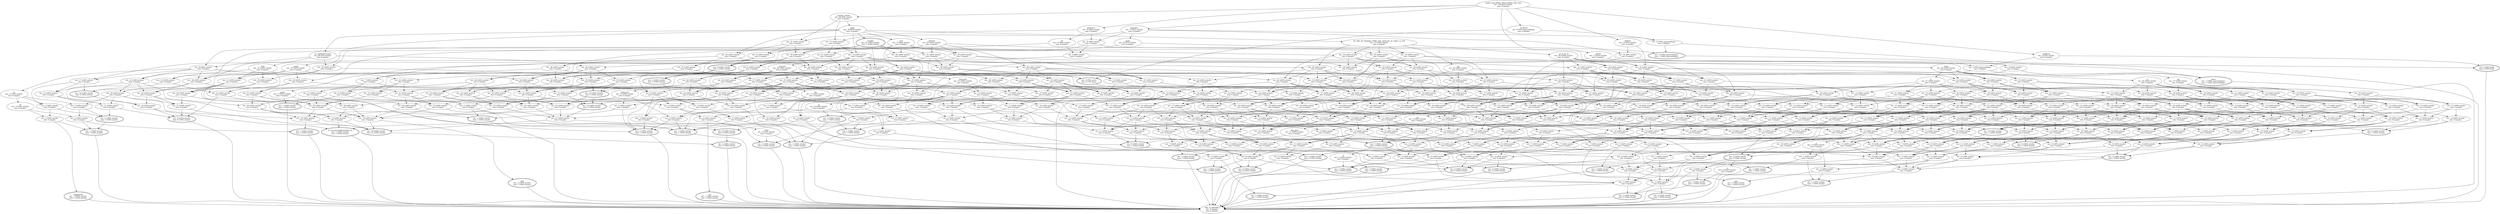 digraph d{
1 [label="author, date-added, date-modified, title, year
ext.: 100 (93% article) 
own: 0 (empty) "]
2 [label="ext.: 1 (100% article) 
own: 1 (100% article) ", peripheries = 2]
3 [label="ext.: 51 (100% article) 
own: 0 (empty) "]
4 [label="ext.: 9 (100% article) 
own: 9 (100% article) ", peripheries = 2]
5 [label="ext.: 6 (100% article) 
own: 0 (empty) "]
6 [label="m3
ext.: 1 (100% article) 
own: 1 (100% article) ", peripheries = 2]
7 [label="ext.: 9 (100% article) 
own: 0 (empty) "]
8 [label="journal, volume
ext.: 96 (95% article) 
own: 0 (empty) "]
9 [label="ext.: 8 (100% article) 
own: 1 (100% article) ", peripheries = 2]
10 [label="number
ext.: 81 (100% article) 
own: 1 (100% article) ", peripheries = 2]
11 [label="ext.: 26 (100% article) 
own: 0 (empty) "]
12 [label="ext.: 38 (100% article) 
own: 0 (empty) "]
13 [label="ext.: 25 (100% article) 
own: 0 (empty) "]
14 [label="ext.: 31 (100% article) 
own: 0 (empty) "]
15 [label="ext.: 30 (100% article) 
own: 0 (empty) "]
16 [label="ext.: 2 (100% article) 
own: 2 (100% article) ", peripheries = 2]
17 [label="ext.: 10 (100% article) 
own: 0 (empty) "]
18 [label="ext.: 5 (100% article) 
own: 0 (empty) "]
19 [label="ext.: 6 (100% article) 
own: 0 (empty) "]
20 [label="ext.: 1 (100% article) 
own: 1 (100% article) ", peripheries = 2]
21 [label="ext.: 4 (100% article) 
own: 0 (empty) "]
22 [label="ext.: 7 (100% article) 
own: 0 (empty) "]
23 [label="ext.: 2 (100% article) 
own: 0 (empty) "]
24 [label="ext.: 1 (100% article) 
own: 1 (100% article) ", peripheries = 2]
25 [label="ext.: 64 (100% article) 
own: 0 (empty) "]
26 [label="ext.: 72 (100% article) 
own: 0 (empty) "]
27 [label="ext.: 6 (100% article) 
own: 1 (100% article) ", peripheries = 2]
28 [label="ext.: 35 (100% article) 
own: 0 (empty) "]
29 [label="ext.: 10 (100% article) 
own: 1 (100% article) ", peripheries = 2]
30 [label="ext.: 11 (100% article) 
own: 0 (empty) "]
31 [label="ext.: 4 (100% article) 
own: 0 (empty) "]
32 [label="ext.: 1 (100% article) 
own: 1 (100% article) ", peripheries = 2]
33 [label="ext.: 4 (100% article) 
own: 0 (empty) "]
34 [label="ext.: 5 (100% article) 
own: 0 (empty) "]
35 [label="ext.: 2 (100% article) 
own: 0 (empty) "]
36 [label="pmc
ext.: 1 (100% article) 
own: 1 (100% article) ", peripheries = 2]
37 [label="ext.: 9 (100% article) 
own: 0 (empty) "]
38 [label="ext.: 4 (100% article) 
own: 1 (100% article) ", peripheries = 2]
39 [label="abstract
ext.: 59 (100% article) 
own: 0 (empty) "]
40 [label="ext.: 11 (100% article) 
own: 0 (empty) "]
41 [label="pages
ext.: 94 (95% article) 
own: 0 (empty) "]
42 [label="ext.: 45 (100% article) 
own: 0 (empty) "]
43 [label="ext.: 12 (100% article) 
own: 0 (empty) "]
44 [label="ext.: 1 (100% article) 
own: 1 (100% article) ", peripheries = 2]
45 [label="ext.: 17 (100% article) 
own: 0 (empty) "]
46 [label="ext.: 2 (100% article) 
own: 0 (empty) "]
47 [label="supplement
ext.: 1 (100% article) 
own: 1 (100% article) ", peripheries = 2]
48 [label="ext.: 2 (100% article) 
own: 1 (100% article) ", peripheries = 2]
49 [label="ext.: 3 (100% article) 
own: 0 (empty) "]
50 [label="ext.: 14 (100% article) 
own: 4 (100% article) ", peripheries = 2]
51 [label="ext.: 44 (90% article) 
own: 0 (empty) "]
52 [label="issn
ext.: 74 (94% article) 
own: 0 (empty) "]
53 [label="ext.: 4 (75% misc) 
own: 4 (75% misc) ", peripheries = 2]
54 [label="ext.: 6 (100% article) 
own: 0 (empty) "]
55 [label="ext.: 8 (100% article) 
own: 0 (empty) "]
56 [label="ext.: 10 (100% article) 
own: 0 (empty) "]
57 [label="ext.: 9 (100% article) 
own: 0 (empty) "]
58 [label="ext.: 41 (100% article) 
own: 0 (empty) "]
59 [label="ext.: 1 (100% article) 
own: 1 (100% article) ", peripheries = 2]
60 [label="ext.: 40 (100% article) 
own: 0 (empty) "]
61 [label="ext.: 9 (100% article) 
own: 3 (100% article) ", peripheries = 2]
62 [label="ext.: 12 (100% article) 
own: 0 (empty) "]
63 [label="ext.: 70 (100% article) 
own: 0 (empty) "]
64 [label="ext.: 14 (100% article) 
own: 0 (empty) "]
65 [label="ext.: 14 (100% article) 
own: 0 (empty) "]
66 [label="ext.: 15 (100% article) 
own: 0 (empty) "]
67 [label="ext.: 11 (100% article) 
own: 0 (empty) "]
68 [label="ext.: 13 (100% article) 
own: 0 (empty) "]
69 [label="ext.: 10 (100% article) 
own: 0 (empty) "]
70 [label="ext.: 3 (100% article) 
own: 0 (empty) "]
71 [label="ext.: 7 (100% article) 
own: 0 (empty) "]
72 [label="ext.: 5 (100% article) 
own: 0 (empty) "]
73 [label="ext.: 6 (100% article) 
own: 0 (empty) "]
74 [label="ext.: 1 (100% article) 
own: 1 (100% article) ", peripheries = 2]
75 [label="ext.: 5 (100% article) 
own: 0 (empty) "]
76 [label="ext.: 7 (100% article) 
own: 0 (empty) "]
77 [label="ext.: 7 (100% article) 
own: 0 (empty) "]
78 [label="ci
ext.: 4 (100% article) 
own: 0 (empty) "]
79 [label="ext.: 3 (100% article) 
own: 3 (100% article) ", peripheries = 2]
80 [label="ty
ext.: 6 (100% article) 
own: 0 (empty) "]
81 [label="ext.: 3 (100% article) 
own: 1 (100% article) ", peripheries = 2]
82 [label="ext.: 36 (100% article) 
own: 0 (empty) "]
83 [label="ext.: 62 (100% article) 
own: 0 (empty) "]
84 [label="ext.: 29 (100% article) 
own: 0 (empty) "]
85 [label="ext.: 35 (100% article) 
own: 0 (empty) "]
86 [label="ext.: 47 (100% article) 
own: 0 (empty) "]
87 [label="ext.: 34 (100% article) 
own: 0 (empty) "]
88 [label="ext.: 40 (100% article) 
own: 0 (empty) "]
89 [label="ext.: 52 (100% article) 
own: 0 (empty) "]
90 [label="ext.: 22 (100% article) 
own: 1 (100% article) ", peripheries = 2]
91 [label="ext.: 38 (100% article) 
own: 0 (empty) "]
92 [label="isi, publication-type
ext.: 46 (91% article) 
own: 0 (empty) "]
93 [label="ext.: 24 (100% article) 
own: 1 (100% article) ", peripheries = 2]
94 [label="ext.: 9 (100% article) 
own: 1 (100% article) ", peripheries = 2]
95 [label="ext.: 12 (100% article) 
own: 0 (empty) "]
96 [label="ext.: 12 (100% article) 
own: 0 (empty) "]
97 [label="ext.: 13 (100% article) 
own: 0 (empty) "]
98 [label="ext.: 11 (100% article) 
own: 0 (empty) "]
99 [label="ext.: 13 (100% article) 
own: 0 (empty) "]
100 [label="ext.: 16 (100% article) 
own: 0 (empty) "]
101 [label="ext.: 16 (100% article) 
own: 0 (empty) "]
102 [label="mh
ext.: 17 (100% article) 
own: 0 (empty) "]
103 [label="ext.: 15 (100% article) 
own: 0 (empty) "]
104 [label="ext.: 5 (100% article) 
own: 1 (100% article) ", peripheries = 2]
105 [label="ext.: 7 (100% article) 
own: 0 (empty) "]
106 [label="ext.: 11 (100% article) 
own: 0 (empty) "]
107 [label="ext.: 12 (100% article) 
own: 0 (empty) "]
108 [label="ext.: 6 (100% article) 
own: 0 (empty) "]
109 [label="ext.: 10 (100% article) 
own: 0 (empty) "]
110 [label="ext.: 11 (100% article) 
own: 0 (empty) "]
111 [label="ext.: 12 (100% article) 
own: 0 (empty) "]
112 [label="ext.: 15 (100% article) 
own: 0 (empty) "]
113 [label="ext.: 15 (100% article) 
own: 0 (empty) "]
114 [label="ext.: 16 (100% article) 
own: 0 (empty) "]
115 [label="ext.: 14 (100% article) 
own: 0 (empty) "]
116 [label="ext.: 6 (100% article) 
own: 0 (empty) "]
117 [label="ext.: 8 (100% article) 
own: 0 (empty) "]
118 [label="ext.: 7 (100% article) 
own: 0 (empty) "]
119 [label="ext.: 8 (100% article) 
own: 0 (empty) "]
120 [label="publisher
ext.: 4 (50% article) 
own: 0 (empty) "]
121 [label="ext.: 2 (50% book) 
own: 2 (50% book) ", peripheries = 2]
122 [label="bdsk-file-1
ext.: 74 (97% article) 
own: 0 (empty) "]
123 [label="group
ext.: 42 (97% article) 
own: 0 (empty) "]
124 [label="booktitle
ext.: 6 (50% inproceedings) 
own: 0 (empty) "]
125 [label="ext.: 1 (100% inproceedings) 
own: 1 (100% inproceedings) ", peripheries = 2]
126 [label="ext.: 3 (100% article) 
own: 0 (empty) "]
127 [label="ext.: 16 (100% article) 
own: 0 (empty) "]
128 [label="ext.: 6 (100% article) 
own: 0 (empty) "]
129 [label="annote
ext.: 12 (91% article) 
own: 0 (empty) "]
130 [label="ext.: 1 (100% article) 
own: 1 (100% article) ", peripheries = 2]
131 [label="url
ext.: 10 (90% article) 
own: 0 (empty) "]
132 [label="ext.: 9 (88% article) 
own: 0 (empty) "]
133 [label="bdsk-url-1
ext.: 32 (96% article) 
own: 0 (empty) "]
134 [label="ext.: 31 (96% article) 
own: 0 (empty) "]
135 [label="ext.: 19 (94% article) 
own: 0 (empty) "]
136 [label="ext.: 2 (50% inproceedings) 
own: 0 (empty) "]
137 [label="ext.: 32 (96% article) 
own: 0 (empty) "]
138 [label="address
ext.: 34 (97% article) 
own: 0 (empty) "]
139 [label="ext.: 2 (100% inproceedings) 
own: 0 (empty) "]
140 [label="editor
ext.: 1 (100% inproceedings) 
own: 1 (100% inproceedings) ", peripheries = 2]
141 [label="ext.: 28 (100% article) 
own: 0 (empty) "]
142 [label="ext.: 30 (100% article) 
own: 0 (empty) "]
143 [label="ext.: 27 (100% article) 
own: 0 (empty) "]
144 [label="ext.: 2 (100% article) 
own: 0 (empty) "]
145 [label="month
ext.: 33 (100% article) 
own: 0 (empty) "]
146 [label="ext.: 1 (100% article) 
own: 1 (100% article) ", peripheries = 2]
147 [label="ext.: 11 (100% article) 
own: 0 (empty) "]
148 [label="ext.: 13 (100% article) 
own: 0 (empty) "]
149 [label="ext.: 18 (100% article) 
own: 0 (empty) "]
150 [label="ext.: 19 (100% article) 
own: 0 (empty) "]
151 [label="ext.: 22 (100% article) 
own: 0 (empty) "]
152 [label="ext.: 15 (100% article) 
own: 0 (empty) "]
153 [label="ext.: 5 (100% article) 
own: 0 (empty) "]
154 [label="ext.: 15 (100% article) 
own: 0 (empty) "]
155 [label="ext.: 22 (100% article) 
own: 0 (empty) "]
156 [label="ext.: 23 (100% article) 
own: 0 (empty) "]
157 [label="ext.: 26 (100% article) 
own: 0 (empty) "]
158 [label="ext.: 19 (100% article) 
own: 0 (empty) "]
159 [label="ext.: 13 (100% article) 
own: 0 (empty) "]
160 [label="ext.: 20 (100% article) 
own: 0 (empty) "]
161 [label="ext.: 21 (100% article) 
own: 0 (empty) "]
162 [label="ext.: 24 (100% article) 
own: 0 (empty) "]
163 [label="ext.: 17 (100% article) 
own: 0 (empty) "]
164 [label="ext.: 17 (100% article) 
own: 0 (empty) "]
165 [label="rn
ext.: 24 (100% article) 
own: 0 (empty) "]
166 [label="ext.: 25 (100% article) 
own: 0 (empty) "]
167 [label="dcom
ext.: 28 (100% article) 
own: 0 (empty) "]
168 [label="ext.: 21 (100% article) 
own: 0 (empty) "]
169 [label="ext.: 12 (100% article) 
own: 0 (empty) "]
170 [label="ext.: 19 (100% article) 
own: 0 (empty) "]
171 [label="ext.: 20 (100% article) 
own: 0 (empty) "]
172 [label="ext.: 23 (100% article) 
own: 0 (empty) "]
173 [label="ext.: 16 (100% article) 
own: 0 (empty) "]
174 [label="ext.: 16 (100% article) 
own: 0 (empty) "]
175 [label="ext.: 23 (100% article) 
own: 0 (empty) "]
176 [label="ext.: 24 (100% article) 
own: 0 (empty) "]
177 [label="lr
ext.: 27 (100% article) 
own: 0 (empty) "]
178 [label="ext.: 20 (100% article) 
own: 0 (empty) "]
179 [label="ext.: 47 (100% article) 
own: 0 (empty) "]
180 [label="ext.: 1 (100% article) 
own: 1 (100% article) ", peripheries = 2]
181 [label="ext.: 6 (100% article) 
own: 0 (empty) "]
182 [label="ext.: 6 (100% article) 
own: 0 (empty) "]
183 [label="ext.: 10 (100% article) 
own: 0 (empty) "]
184 [label="ext.: 9 (100% article) 
own: 0 (empty) "]
185 [label="ext.: 10 (100% article) 
own: 0 (empty) "]
186 [label="ext.: 11 (100% article) 
own: 0 (empty) "]
187 [label="ext.: 9 (100% article) 
own: 0 (empty) "]
188 [label="ext.: 10 (100% article) 
own: 0 (empty) "]
189 [label="ext.: 11 (100% article) 
own: 0 (empty) "]
190 [label="ext.: 11 (100% article) 
own: 0 (empty) "]
191 [label="ext.: 12 (100% article) 
own: 0 (empty) "]
192 [label="ext.: 16 (100% article) 
own: 0 (empty) "]
193 [label="ext.: 6 (100% article) 
own: 0 (empty) "]
194 [label="ext.: 2 (100% article) 
own: 2 (100% article) ", peripheries = 2]
195 [label="ext.: 12 (100% article) 
own: 0 (empty) "]
196 [label="ext.: 19 (100% article) 
own: 0 (empty) "]
197 [label="ext.: 27 (100% article) 
own: 0 (empty) "]
198 [label="ext.: 30 (100% article) 
own: 0 (empty) "]
199 [label="ext.: 15 (100% article) 
own: 0 (empty) "]
200 [label="ext.: 15 (100% article) 
own: 0 (empty) "]
201 [label="ext.: 18 (100% article) 
own: 0 (empty) "]
202 [label="ext.: 26 (100% article) 
own: 0 (empty) "]
203 [label="ext.: 35 (100% article) 
own: 0 (empty) "]
204 [label="ext.: 32 (100% article) 
own: 0 (empty) "]
205 [label="ext.: 16 (100% article) 
own: 0 (empty) "]
206 [label="ext.: 21 (100% article) 
own: 0 (empty) "]
207 [label="ext.: 20 (100% article) 
own: 0 (empty) "]
208 [label="ext.: 15 (100% article) 
own: 0 (empty) "]
209 [label="ext.: 22 (100% article) 
own: 0 (empty) "]
210 [label="ext.: 18 (100% article) 
own: 0 (empty) "]
211 [label="ext.: 24 (100% article) 
own: 0 (empty) "]
212 [label="ext.: 32 (100% article) 
own: 0 (empty) "]
213 [label="ext.: 29 (100% article) 
own: 0 (empty) "]
214 [label="ext.: 28 (100% article) 
own: 0 (empty) "]
215 [label="da, edat, jid, language, mhda, own, pmid, pst, pt, pubm, so, stat
ext.: 37 (100% article) 
own: 0 (empty) "]
216 [label="ext.: 34 (100% article) 
own: 0 (empty) "]
217 [label="ext.: 16 (100% article) 
own: 0 (empty) "]
218 [label="ext.: 20 (100% article) 
own: 0 (empty) "]
219 [label="ext.: 19 (100% article) 
own: 0 (empty) "]
220 [label="ext.: 17 (100% article) 
own: 0 (empty) "]
221 [label="pii
ext.: 22 (100% article) 
own: 0 (empty) "]
222 [label="ext.: 21 (100% article) 
own: 0 (empty) "]
223 [label="ext.: 15 (100% article) 
own: 0 (empty) "]
224 [label="ext.: 17 (100% article) 
own: 0 (empty) "]
225 [label="ext.: 11 (100% article) 
own: 0 (empty) "]
226 [label="ext.: 9 (100% article) 
own: 1 (100% article) ", peripheries = 2]
227 [label="ext.: 14 (100% article) 
own: 0 (empty) "]
228 [label="ext.: 18 (100% article) 
own: 0 (empty) "]
229 [label="ext.: 16 (100% article) 
own: 0 (empty) "]
230 [label="ext.: 20 (100% article) 
own: 0 (empty) "]
231 [label="ext.: 15 (100% article) 
own: 0 (empty) "]
232 [label="ext.: 19 (100% article) 
own: 0 (empty) "]
233 [label="ext.: 7 (100% article) 
own: 2 (100% article) ", peripheries = 2]
234 [label="ext.: 9 (100% article) 
own: 0 (empty) "]
235 [label="ext.: 6 (100% article) 
own: 0 (empty) "]
236 [label="ext.: 7 (100% article) 
own: 0 (empty) "]
237 [label="ext.: 7 (100% article) 
own: 0 (empty) "]
238 [label="ext.: 8 (100% article) 
own: 0 (empty) "]
239 [label="ext.: 4 (100% article) 
own: 0 (empty) "]
240 [label="ext.: 4 (100% article) 
own: 0 (empty) "]
241 [label="ext.: 13 (100% article) 
own: 0 (empty) "]
242 [label="ext.: 11 (100% article) 
own: 0 (empty) "]
243 [label="ext.: 2 (100% article) 
own: 2 (100% article) ", peripheries = 2]
244 [label="ext.: 10 (100% article) 
own: 0 (empty) "]
245 [label="ext.: 23 (100% article) 
own: 0 (empty) "]
246 [label="ext.: 12 (100% article) 
own: 0 (empty) "]
247 [label="ext.: 27 (100% article) 
own: 0 (empty) "]
248 [label="ext.: 23 (100% article) 
own: 0 (empty) "]
249 [label="ext.: 25 (100% article) 
own: 0 (empty) "]
250 [label="ext.: 8 (100% article) 
own: 0 (empty) "]
251 [label="ext.: 11 (100% article) 
own: 0 (empty) "]
252 [label="ext.: 16 (100% article) 
own: 0 (empty) "]
253 [label="ext.: 21 (100% article) 
own: 0 (empty) "]
254 [label="co, iso-source-abbreviation, ps
ext.: 1 (100% article) 
own: 1 (100% article) ", peripheries = 2]
255 [label="ext.: 9 (100% article) 
own: 0 (empty) "]
256 [label="ext.: 18 (100% article) 
own: 0 (empty) "]
257 [label="ext.: 26 (100% article) 
own: 0 (empty) "]
258 [label="ext.: 29 (100% article) 
own: 0 (empty) "]
259 [label="ext.: 14 (100% article) 
own: 0 (empty) "]
260 [label="ext.: 10 (100% article) 
own: 0 (empty) "]
261 [label="ext.: 17 (100% article) 
own: 0 (empty) "]
262 [label="ext.: 25 (100% article) 
own: 0 (empty) "]
263 [label="ext.: 34 (100% article) 
own: 0 (empty) "]
264 [label="ext.: 31 (100% article) 
own: 0 (empty) "]
265 [label="ext.: 15 (100% article) 
own: 0 (empty) "]
266 [label="ext.: 20 (100% article) 
own: 0 (empty) "]
267 [label="ext.: 19 (100% article) 
own: 0 (empty) "]
268 [label="ext.: 14 (100% article) 
own: 0 (empty) "]
269 [label="ext.: 21 (100% article) 
own: 0 (empty) "]
270 [label="ext.: 17 (100% article) 
own: 0 (empty) "]
271 [label="ext.: 23 (100% article) 
own: 0 (empty) "]
272 [label="ext.: 31 (100% article) 
own: 0 (empty) "]
273 [label="ext.: 28 (100% article) 
own: 0 (empty) "]
274 [label="ext.: 27 (100% article) 
own: 0 (empty) "]
275 [label="au, jt, pl, sb
ext.: 36 (100% article) 
own: 0 (empty) "]
276 [label="ext.: 33 (100% article) 
own: 0 (empty) "]
277 [label="ext.: 15 (100% article) 
own: 0 (empty) "]
278 [label="ext.: 19 (100% article) 
own: 0 (empty) "]
279 [label="ext.: 18 (100% article) 
own: 0 (empty) "]
280 [label="ext.: 16 (100% article) 
own: 0 (empty) "]
281 [label="ext.: 21 (100% article) 
own: 0 (empty) "]
282 [label="ext.: 20 (100% article) 
own: 0 (empty) "]
283 [label="ext.: 14 (100% article) 
own: 0 (empty) "]
284 [label="ext.: 14 (100% article) 
own: 0 (empty) "]
285 [label="ext.: 16 (100% article) 
own: 0 (empty) "]
286 [label="ext.: 10 (100% article) 
own: 0 (empty) "]
287 [label="ext.: 12 (100% article) 
own: 0 (empty) "]
288 [label="ext.: 10 (100% article) 
own: 0 (empty) "]
289 [label="ext.: 6 (100% article) 
own: 6 (100% article) ", peripheries = 2]
290 [label="ext.: 4 (100% article) 
own: 0 (empty) "]
291 [label="ext.: 14 (100% article) 
own: 0 (empty) "]
292 [label="ext.: 1 (100% article) 
own: 1 (100% article) ", peripheries = 2]
293 [label="ext.: 2 (100% article) 
own: 0 (empty) "]
294 [label="si
ext.: 3 (100% article) 
own: 0 (empty) "]
295 [label="ext.: 1 (100% article) 
own: 1 (100% article) ", peripheries = 2]
296 [label="ext.: 7 (100% article) 
own: 0 (empty) "]
297 [label="ext.: 3 (100% article) 
own: 0 (empty) "]
298 [label="ext.: 13 (100% article) 
own: 0 (empty) "]
299 [label="ext.: 8 (100% article) 
own: 0 (empty) "]
300 [label="ext.: 11 (100% article) 
own: 0 (empty) "]
301 [label="ext.: 17 (100% article) 
own: 0 (empty) "]
302 [label="ext.: 12 (100% article) 
own: 0 (empty) "]
303 [label="keywords
ext.: 15 (100% article) 
own: 0 (empty) "]
304 [label="ext.: 15 (100% article) 
own: 0 (empty) "]
305 [label="ext.: 19 (100% article) 
own: 0 (empty) "]
306 [label="ext.: 14 (100% article) 
own: 0 (empty) "]
307 [label="ext.: 18 (100% article) 
own: 0 (empty) "]
308 [label="ext.: 6 (100% article) 
own: 0 (empty) "]
309 [label="ext.: 8 (100% article) 
own: 0 (empty) "]
310 [label="ext.: 24 (100% article) 
own: 0 (empty) "]
311 [label="ext.: 28 (100% article) 
own: 0 (empty) "]
312 [label="ext.: 26 (100% article) 
own: 0 (empty) "]
313 [label="ext.: 30 (100% article) 
own: 0 (empty) "]
314 [label="ext.: 17 (100% article) 
own: 0 (empty) "]
315 [label="ext.: 19 (100% article) 
own: 0 (empty) "]
316 [label="ext.: 16 (100% article) 
own: 0 (empty) "]
317 [label="ext.: 20 (100% article) 
own: 0 (empty) "]
318 [label="ext.: 18 (100% article) 
own: 0 (empty) "]
319 [label="ext.: 22 (100% article) 
own: 0 (empty) "]
320 [label="ext.: 17 (100% article) 
own: 0 (empty) "]
321 [label="ext.: 21 (100% article) 
own: 0 (empty) "]
322 [label="ext.: 9 (100% article) 
own: 0 (empty) "]
323 [label="ext.: 11 (100% article) 
own: 0 (empty) "]
324 [label="ext.: 10 (100% article) 
own: 0 (empty) "]
325 [label="ext.: 13 (100% article) 
own: 0 (empty) "]
326 [label="ext.: 39 (100% article) 
own: 0 (empty) "]
327 [label="ext.: 23 (100% article) 
own: 0 (empty) "]
328 [label="ext.: 27 (100% article) 
own: 0 (empty) "]
329 [label="ext.: 25 (100% article) 
own: 0 (empty) "]
330 [label="ext.: 29 (100% article) 
own: 0 (empty) "]
331 [label="ext.: 16 (100% article) 
own: 0 (empty) "]
332 [label="ext.: 18 (100% article) 
own: 0 (empty) "]
333 [label="ext.: 2 (100% article) 
own: 2 (100% article) ", peripheries = 2]
334 [label="ext.: 27 (100% article) 
own: 0 (empty) "]
335 [label="ext.: 26 (100% article) 
own: 0 (empty) "]
336 [label="dep, phst
ext.: 11 (100% article) 
own: 0 (empty) "]
337 [label="gr
ext.: 6 (100% article) 
own: 0 (empty) "]
338 [label="ext.: 18 (100% article) 
own: 0 (empty) "]
339 [label="ext.: 29 (100% article) 
own: 0 (empty) "]
340 [label="ext.: 28 (100% article) 
own: 0 (empty) "]
341 [label="ext.: 17 (100% article) 
own: 0 (empty) "]
342 [label="local-url
ext.: 49 (100% article) 
own: 0 (empty) "]
343 [label="ext.: 5 (100% article) 
own: 0 (empty) "]
344 [label="ext.: 15 (100% article) 
own: 0 (empty) "]
345 [label="ext.: 17 (100% article) 
own: 0 (empty) "]
346 [label="ext.: 11 (100% article) 
own: 0 (empty) "]
347 [label="ext.: 16 (100% article) 
own: 0 (empty) "]
348 [label="ext.: 19 (100% article) 
own: 0 (empty) "]
349 [label="ext.: 18 (100% article) 
own: 0 (empty) "]
350 [label="ext.: 12 (100% article) 
own: 0 (empty) "]
351 [label="ext.: 13 (100% article) 
own: 0 (empty) "]
352 [label="ext.: 14 (100% article) 
own: 0 (empty) "]
353 [label="ext.: 3 (100% article) 
own: 0 (empty) "]
354 [label="ext.: 22 (100% article) 
own: 0 (empty) "]
355 [label="ext.: 7 (100% article) 
own: 0 (empty) "]
356 [label="ext.: 15 (100% article) 
own: 0 (empty) "]
357 [label="ext.: 19 (100% article) 
own: 0 (empty) "]
358 [label="ext.: 20 (100% article) 
own: 0 (empty) "]
359 [label="ext.: 1 (100% article) 
own: 1 (100% article) ", peripheries = 2]
360 [label="title1
ext.: 3 (100% article) 
own: 0 (empty) "]
361 [label="ext.: 3 (100% article) 
own: 0 (empty) "]
362 [label="ext.: 2 (100% article) 
own: 2 (100% article) ", peripheries = 2]
363 [label="eprint
ext.: 2 (100% article) 
own: 0 (empty) "]
364 [label="ext.: 7 (100% article) 
own: 0 (empty) "]
365 [label="ext.: 6 (100% article) 
own: 0 (empty) "]
366 [label="ext.: 7 (100% article) 
own: 0 (empty) "]
367 [label="ext.: 2 (100% article) 
own: 0 (empty) "]
368 [label="ext.: 8 (100% article) 
own: 0 (empty) "]
369 [label="ext.: 3 (100% article) 
own: 0 (empty) "]
370 [label="doi
ext.: 17 (100% article) 
own: 0 (empty) "]
371 [label="bdsk-url-2
ext.: 3 (100% article) 
own: 0 (empty) "]
372 [label="ext.: 2 (100% article) 
own: 0 (empty) "]
373 [label="ext.: 10 (100% article) 
own: 0 (empty) "]
374 [label="ext.: 25 (100% article) 
own: 0 (empty) "]
375 [label="ext.: 3 (100% article) 
own: 0 (empty) "]
376 [label="ext.: 1 (100% article) 
own: 1 (100% article) ", peripheries = 2]
377 [label="ext.: 30 (100% article) 
own: 0 (empty) "]
378 [label="ext.: 21 (100% article) 
own: 0 (empty) "]
379 [label="ext.: 2 (100% article) 
own: 0 (empty) "]
380 [label="af
ext.: 3 (100% article) 
own: 0 (empty) "]
381 [label="ext.: 3 (100% article) 
own: 0 (empty) "]
382 [label="di
ext.: 4 (100% article) 
own: 0 (empty) "]
383 [label="ext.: 23 (100% article) 
own: 0 (empty) "]
384 [label="ext.: 25 (100% article) 
own: 0 (empty) "]
385 [label="ext.: 22 (100% article) 
own: 0 (empty) "]
386 [label="ext.: 21 (100% article) 
own: 0 (empty) "]
387 [label="ext.: 40 (100% article) 
own: 0 (empty) "]
388 [label="ext.: 31 (100% article) 
own: 0 (empty) "]
389 [label="ext.: 24 (100% article) 
own: 0 (empty) "]
390 [label="ext.: 26 (100% article) 
own: 0 (empty) "]
391 [label="ext.: 20 (100% article) 
own: 0 (empty) "]
392 [label="ext.: 24 (100% article) 
own: 0 (empty) "]
393 [label="ext.: 26 (100% article) 
own: 0 (empty) "]
394 [label="ext.: 1 (100% article) 
own: 1 (100% article) ", peripheries = 2]
395 [label="ext.: 27 (100% article) 
own: 0 (empty) "]
396 [label="ext.: 20 (100% article) 
own: 0 (empty) "]
397 [label="ext.: 21 (100% article) 
own: 0 (empty) "]
398 [label="ext.: 20 (100% article) 
own: 0 (empty) "]
399 [label="ext.: 28 (100% article) 
own: 0 (empty) "]
400 [label="ext.: 19 (100% article) 
own: 0 (empty) "]
401 [label="ext.: 23 (100% article) 
own: 0 (empty) "]
402 [label="ext.: 19 (100% article) 
own: 0 (empty) "]
403 [label="ext.: 18 (100% article) 
own: 13 (100% article) ", peripheries = 2]
404 [label="ext.: 11 (100% article) 
own: 0 (empty) "]
405 [label="ext.: 2 (100% article) 
own: 0 (empty) "]
406 [label="ext.: 8 (100% article) 
own: 0 (empty) "]
407 [label="ext.: 1 (100% article) 
own: 1 (100% article) ", peripheries = 2]
408 [label="ext.: 10 (100% article) 
own: 0 (empty) "]
409 [label="ext.: 22 (100% article) 
own: 0 (empty) "]
410 [label="ext.: 23 (100% article) 
own: 0 (empty) "]
411 [label="ext.: 22 (100% article) 
own: 0 (empty) "]
412 [label="ext.: 21 (100% article) 
own: 0 (empty) "]
413 [label="ext.: 9 (100% article) 
own: 0 (empty) "]
414 [label="ext.: 8 (100% article) 
own: 3 (100% article) ", peripheries = 2]
415 [label="ext.: 4 (100% article) 
own: 0 (empty) "]
416 [label="ext.: 11 (100% article) 
own: 0 (empty) "]
417 [label="ext.: 7 (100% article) 
own: 0 (empty) "]
418 [label="ext.: 7 (100% article) 
own: 0 (empty) "]
419 [label="ext.: 10 (100% article) 
own: 0 (empty) "]
420 [label="ext.: 8 (100% article) 
own: 0 (empty) "]
421 [label="ext.: 12 (100% article) 
own: 0 (empty) "]
422 [label="ext.: 11 (100% article) 
own: 0 (empty) "]
423 [label="ext.: 7 (100% article) 
own: 0 (empty) "]
424 [label="ext.: 10 (100% article) 
own: 0 (empty) "]
425 [label="ext.: 8 (100% article) 
own: 0 (empty) "]
426 [label="ext.: 12 (100% article) 
own: 0 (empty) "]
427 [label="ext.: 11 (100% article) 
own: 0 (empty) "]
428 [label="ext.: 9 (100% article) 
own: 0 (empty) "]
429 [label="ext.: 13 (100% article) 
own: 0 (empty) "]
430 [label="ext.: 12 (100% article) 
own: 0 (empty) "]
431 [label="rf
ext.: 2 (100% article) 
own: 0 (empty) "]
432 [label="ext.: 3 (100% article) 
own: 0 (empty) "]
433 [label="ext.: 5 (100% article) 
own: 0 (empty) "]
434 [label="ext.: 3 (100% article) 
own: 0 (empty) "]
435 [label="ext.: 1 (100% article) 
own: 1 (100% article) ", peripheries = 2]
436 [label="ext.: 28 (100% article) 
own: 0 (empty) "]
437 [label="ext.: 31 (100% article) 
own: 0 (empty) "]
438 [label="ext.: 29 (100% article) 
own: 0 (empty) "]
439 [label="date
ext.: 32 (100% article) 
own: 0 (empty) "]
440 [label="ext.: 20 (100% article) 
own: 0 (empty) "]
441 [label="ext.: 21 (100% article) 
own: 0 (empty) "]
442 [label="ext.: 20 (100% article) 
own: 0 (empty) "]
443 [label="ext.: 19 (100% article) 
own: 0 (empty) "]
444 [label="ext.: 23 (100% article) 
own: 0 (empty) "]
445 [label="ext.: 24 (100% article) 
own: 0 (empty) "]
446 [label="ext.: 23 (100% article) 
own: 0 (empty) "]
447 [label="ext.: 22 (100% article) 
own: 0 (empty) "]
448 [label="read
ext.: 1 (100% article) 
own: 1 (100% article) ", peripheries = 2]
449 [label="ext.: 5 (100% article) 
own: 5 (100% article) ", peripheries = 2]
450 [label="isbn, l3, bdsk-file-2
ext.: 0 (empty) 
own: 0 (empty) "]
1->120;
1->122;
1->124;
1->129;
1->133;
1->138;
120->121;
122->123;
122->134;
122->137;
122->139;
124->139;
129->121;
133->131;
133->134;
138->137;
8->14;
8->26;
8->41;
123->125;
131->132;
134->132;
134->135;
137->135;
139->125;
14->7;
14->15;
14->339;
26->15;
26->58;
26->63;
41->10;
41->39;
41->52;
41->63;
41->145;
41->339;
132->136;
7->9;
10->3;
10->25;
10->83;
10->141;
10->142;
15->9;
15->37;
15->340;
39->3;
39->42;
39->43;
39->60;
39->334;
52->42;
52->83;
52->89;
58->37;
58->88;
63->25;
63->60;
63->88;
63->89;
63->340;
63->342;
63->385;
145->43;
145->142;
145->385;
339->141;
339->334;
339->340;
3->11;
3->12;
3->17;
3->28;
9->38;
25->28;
25->85;
25->86;
25->143;
25->179;
25->303;
25->397;
37->38;
42->12;
42->247;
43->17;
60->28;
60->62;
60->247;
60->335;
60->354;
83->12;
83->86;
88->62;
88->85;
88->87;
88->378;
88->393;
89->86;
89->87;
89->247;
89->387;
92->51;
92->91;
92->390;
92->439;
141->11;
141->143;
141->364;
142->17;
142->397;
334->11;
334->335;
340->143;
340->335;
340->341;
342->179;
342->341;
342->354;
342->386;
342->387;
342->393;
385->378;
385->386;
385->397;
11->5;
11->13;
12->245;
28->13;
28->55;
28->148;
28->245;
28->253;
51->45;
51->53;
51->82;
51->382;
51->388;
51->389;
62->55;
85->55;
85->84;
85->297;
85->368;
85->374;
85->396;
86->84;
86->245;
86->326;
86->408;
87->84;
87->392;
91->82;
91->249;
91->438;
143->13;
143->192;
143->365;
143->368;
143->370;
143->371;
179->192;
179->253;
179->325;
179->326;
179->374;
179->398;
247->245;
303->148;
303->297;
303->325;
335->13;
335->356;
341->192;
341->356;
354->253;
354->356;
364->5;
364->363;
364->365;
378->396;
386->398;
387->326;
387->392;
390->249;
390->384;
390->389;
390->445;
393->374;
393->392;
397->396;
397->398;
439->388;
439->437;
439->438;
5->2;
5->18;
13->18;
13->22;
13->80;
13->127;
13->182;
13->291;
45->49;
45->50;
45->246;
55->22;
82->50;
82->248;
82->399;
84->401;
148->182;
148->251;
192->291;
192->372;
192->373;
192->375;
245->252;
249->93;
249->248;
249->444;
253->251;
253->252;
253->291;
325->251;
325->324;
326->252;
326->324;
326->401;
326->413;
356->291;
363->2;
365->18;
365->369;
365->375;
368->22;
368->366;
368->369;
370->127;
370->366;
370->373;
371->144;
371->372;
374->401;
382->49;
382->380;
384->93;
384->383;
384->446;
388->246;
388->377;
388->399;
389->248;
389->383;
389->410;
392->401;
408->413;
437->377;
437->436;
438->399;
438->436;
445->410;
445->441;
445->444;
445->446;
18->21;
18->23;
22->19;
22->23;
49->46;
50->244;
80->21;
80->81;
80->361;
93->90;
93->447;
127->19;
144->146;
182->81;
182->290;
246->40;
246->244;
248->90;
248->409;
251->250;
251->290;
252->250;
291->290;
291->361;
324->250;
366->19;
369->23;
372->146;
377->40;
377->381;
377->395;
380->46;
383->90;
383->411;
399->244;
399->395;
410->391;
410->409;
410->411;
436->395;
441->391;
441->440;
444->409;
444->440;
444->447;
446->411;
446->447;
21->6;
21->360;
40->4;
40->48;
46->47;
81->292;
90->412;
244->4;
290->292;
361->292;
381->48;
381->379;
391->400;
395->4;
409->400;
409->412;
411->412;
440->400;
447->412;
48->44;
360->362;
379->44;
412->414;
442->402;
442->443;
402->403;
443->403;
443->448;
403->449;
215->203;
215->212;
215->216;
215->221;
215->313;
203->198;
203->204;
203->206;
203->311;
203->358;
212->198;
212->213;
212->218;
212->312;
216->204;
216->213;
216->214;
216->222;
221->206;
221->218;
221->222;
313->214;
313->311;
313->312;
198->196;
198->197;
198->310;
198->315;
204->197;
204->202;
204->207;
204->348;
204->349;
206->196;
206->207;
213->197;
213->211;
213->219;
214->202;
214->211;
214->220;
218->196;
218->219;
222->207;
222->219;
222->220;
311->202;
311->310;
312->211;
312->310;
358->315;
358->349;
196->201;
197->201;
197->209;
197->210;
197->224;
202->205;
202->209;
207->201;
207->205;
207->347;
207->352;
211->209;
211->217;
219->201;
219->217;
220->205;
220->217;
310->209;
310->314;
315->224;
315->314;
348->210;
348->347;
349->224;
349->352;
201->199;
201->200;
201->241;
205->199;
209->199;
209->223;
210->200;
217->199;
224->223;
224->241;
275->167;
275->263;
275->272;
275->281;
275->330;
314->223;
347->200;
347->350;
352->241;
352->350;
167->102;
167->162;
167->165;
167->177;
167->319;
199->242;
200->225;
223->242;
241->225;
241->242;
263->258;
263->266;
263->328;
263->357;
272->162;
272->258;
272->278;
272->329;
281->266;
281->278;
330->319;
330->328;
330->329;
350->225;
102->97;
102->100;
102->114;
162->97;
162->160;
162->172;
162->318;
165->100;
165->160;
165->175;
165->305;
177->114;
177->157;
177->172;
177->175;
177->321;
177->429;
208->195;
258->256;
258->327;
258->332;
266->256;
276->166;
276->264;
276->273;
276->274;
276->282;
278->256;
319->305;
319->318;
319->321;
328->327;
329->318;
329->327;
357->332;
97->95;
97->107;
100->95;
100->112;
114->66;
114->107;
114->112;
157->66;
157->151;
157->155;
157->317;
157->421;
160->95;
160->170;
160->304;
166->101;
166->161;
166->168;
166->176;
166->230;
172->107;
172->151;
172->170;
172->320;
172->426;
175->112;
175->155;
175->170;
175->191;
175->307;
195->226;
264->257;
264->262;
264->267;
264->337;
264->338;
264->345;
273->161;
273->257;
273->271;
273->279;
274->230;
274->262;
274->271;
274->280;
282->267;
282->279;
282->280;
305->304;
305->307;
318->304;
318->320;
321->307;
321->317;
321->320;
327->331;
332->331;
429->191;
429->421;
429->426;
66->30;
66->64;
95->110;
101->96;
101->103;
101->113;
107->30;
107->110;
112->64;
112->110;
112->117;
151->30;
151->149;
151->316;
151->416;
155->64;
155->149;
155->186;
155->301;
155->302;
161->96;
161->163;
161->171;
161->229;
168->103;
168->163;
168->164;
168->178;
170->110;
170->149;
170->189;
170->306;
176->113;
176->156;
176->171;
176->178;
176->232;
176->430;
191->117;
191->186;
191->189;
230->164;
230->229;
230->232;
257->261;
257->269;
257->270;
257->285;
262->265;
262->269;
267->261;
267->265;
267->344;
267->351;
271->229;
271->269;
271->277;
279->261;
279->277;
280->265;
280->277;
304->306;
307->301;
307->306;
317->301;
317->316;
320->306;
320->316;
337->343;
338->270;
338->344;
345->285;
345->343;
345->351;
421->186;
421->416;
426->189;
426->416;
30->56;
64->56;
64->71;
96->98;
96->106;
103->98;
103->99;
103->115;
110->56;
110->105;
113->65;
113->106;
113->115;
117->71;
117->105;
149->56;
149->183;
149->298;
149->299;
156->65;
156->150;
156->158;
156->228;
156->422;
163->98;
163->159;
163->173;
164->99;
164->159;
164->174;
171->106;
171->150;
171->173;
171->231;
171->427;
178->115;
178->158;
178->173;
178->174;
178->190;
186->71;
186->183;
189->105;
189->183;
229->159;
229->231;
232->174;
232->228;
232->231;
232->428;
261->259;
261->284;
261->287;
265->259;
269->259;
269->283;
270->284;
277->259;
285->283;
285->287;
301->298;
301->300;
302->299;
302->300;
306->298;
316->298;
343->353;
344->284;
344->346;
351->287;
351->346;
351->353;
416->183;
430->190;
430->422;
430->427;
430->428;
56->27;
65->29;
65->68;
71->27;
98->94;
98->109;
99->94;
99->111;
105->27;
106->29;
106->109;
115->68;
115->109;
115->111;
115->118;
150->29;
150->152;
150->227;
150->419;
150->424;
158->68;
158->152;
158->154;
158->185;
159->94;
159->169;
173->109;
173->152;
173->169;
173->188;
174->111;
174->154;
174->169;
174->238;
183->27;
190->118;
190->185;
190->188;
190->238;
228->154;
228->227;
228->420;
231->169;
231->227;
231->425;
259->288;
283->288;
284->286;
287->286;
287->288;
298->296;
299->296;
300->296;
323->309;
323->322;
346->286;
422->185;
422->419;
422->420;
427->188;
427->419;
427->425;
428->238;
428->420;
428->425;
29->57;
68->57;
68->67;
68->69;
68->73;
94->119;
109->57;
109->108;
109->119;
111->67;
111->116;
111->119;
118->73;
118->108;
118->116;
152->57;
152->147;
152->153;
152->184;
152->187;
152->294;
154->67;
154->147;
154->236;
169->119;
169->147;
169->237;
185->73;
185->184;
185->236;
188->108;
188->184;
188->237;
227->147;
227->417;
238->116;
238->236;
238->237;
268->404;
309->308;
322->308;
336->260;
336->355;
419->184;
419->417;
419->418;
420->236;
420->417;
424->187;
424->418;
425->237;
425->417;
57->34;
57->54;
57->76;
57->77;
67->61;
67->72;
67->76;
69->54;
69->61;
73->34;
73->72;
108->34;
108->104;
116->72;
116->104;
119->76;
119->104;
147->76;
147->235;
147->293;
184->34;
184->181;
184->235;
187->77;
187->181;
234->193;
234->233;
234->433;
236->72;
236->235;
237->104;
237->235;
294->293;
308->333;
355->359;
404->405;
404->406;
417->235;
418->181;
34->31;
34->35;
54->59;
61->70;
61->78;
72->31;
72->70;
76->31;
104->31;
193->240;
233->431;
233->434;
235->31;
405->407;
406->407;
423->415;
433->240;
433->432;
433->434;
31->32;
35->32;
70->74;
78->74;
240->194;
255->289;
432->194;
128->75;
239->180;
239->243;
239->295;
75->79;
126->16;
126->130;
16->450;
130->450;
1->8;
122->26;
133->14;
123->58;
131->7;
134->15;
41->92;
132->9;
7->364;
10->91;
52->51;
63->390;
9->365;
25->249;
37->368;
42->45;
83->82;
88->384;
89->389;
342->445;
12->50;
38->369;
85->93;
86->248;
87->383;
179->444;
387->410;
393->446;
397->144;
439->441;
84->90;
326->409;
374->447;
382->381;
388->391;
392->411;
398->146;
438->440;
49->48;
366->367;
369->367;
380->379;
399->400;
401->412;
441->442;
446->442;
46->44;
361->362;
391->402;
411->402;
440->443;
447->443;
360->24;
367->376;
400->403;
412->403;
402->394;
414->449;
209->208;
210->208;
275->276;
167->166;
199->195;
200->195;
263->157;
263->264;
272->273;
281->282;
281->429;
330->274;
102->101;
162->161;
165->168;
177->176;
225->226;
242->226;
258->151;
258->257;
266->267;
266->421;
278->279;
278->426;
319->230;
328->262;
328->317;
329->271;
357->345;
97->96;
100->103;
114->113;
157->156;
160->163;
172->171;
175->178;
256->261;
256->416;
264->156;
282->430;
305->164;
318->229;
321->232;
327->269;
327->316;
332->285;
429->430;
66->65;
95->98;
107->106;
112->115;
151->150;
151->323;
155->158;
170->173;
191->190;
257->150;
262->228;
267->422;
279->427;
280->428;
304->159;
307->174;
317->228;
320->231;
331->283;
421->422;
426->427;
30->29;
64->68;
110->109;
117->118;
149->152;
149->309;
186->185;
189->188;
261->419;
265->420;
269->227;
269->268;
270->268;
270->424;
277->425;
301->154;
306->169;
316->227;
316->322;
344->336;
416->419;
56->57;
71->73;
105->108;
150->234;
183->184;
259->404;
259->417;
284->260;
284->404;
284->418;
298->147;
298->308;
323->234;
346->355;
27->34;
152->193;
227->233;
227->423;
268->423;
286->406;
288->406;
296->333;
309->193;
322->233;
419->433;
424->423;
153->59;
184->240;
260->255;
294->35;
404->255;
404->415;
417->415;
417->434;
418->415;
418->432;
76->128;
77->128;
181->194;
193->239;
233->239;
293->32;
406->289;
423->128;
240->243;
431->180;
434->243;
33->36;
33->126;
36->450;
120->136;
136->140;
145->437;
142->436;
371->367;
437->442;
375->362;
377->402;
413->414;
436->443;
23->24;
81->24;
395->403;
367->20;
379->394;
332->323;
331->322;
285->234;
302->69;
283->233;
287->433;
299->54;
300->61;
353->359;
286->432;
288->434;
147->239;
153->239;
308->239;
355->289;
34->33;
54->75;
61->75;
77->33;
181->33;
235->243;
293->295;
78->79;
415->435;
431->435;
432->435;
434->435;
128->126;
75->16;
79->450;
435->450;
135->140;
43->40;
17->4;
378->442;
386->442;
396->443;
398->443;
372->376;
373->376;
375->376;
19->20;
23->20;
400->254;
215->275;
203->263;
212->272;
221->281;
313->330;
198->258;
206->266;
218->278;
311->328;
312->329;
358->357;
196->256;
310->327;
315->332;
314->331;
337->153;
260->33;
406->435;
31->126;
35->36;
255->126;
415->126;
180->450;
243->450;
295->450;
139->140;
297->24;
363->376;
374->376;
144->20;
244->254;
250->254;
216->276;
204->264;
213->273;
214->274;
222->282;
197->257;
202->262;
207->267;
211->271;
219->279;
220->280;
348->338;
349->345;
201->261;
205->265;
209->269;
210->270;
217->277;
224->285;
347->344;
352->351;
199->259;
200->284;
223->283;
241->287;
350->346;
208->268;
225->286;
242->288;
195->404;
226->406;
296->75;
70->16;
32->450;
74->450;
194->450;
289->450;
124->53;
129->408;
396->20;
343->239;
353->243;
405->130;
59->450;
407->450;
17->20;
333->450;
359->450;
136->20;
41->215;
10->212;
39->216;
52->313;
63->203;
3->213;
25->198;
42->214;
60->204;
83->312;
89->311;
342->358;
12->211;
28->197;
86->310;
179->315;
247->202;
335->348;
354->349;
13->210;
245->209;
253->224;
326->314;
252->223;
356->350;
127->208;
291->225;
373->226;
325->323;
324->322;
88->302;
85->299;
87->300;
84->296;
251->234;
250->233;
138->276;
137->264;
135->338;
401->333;
290->432;
62->69;
55->54;
297->333;
408->405;
413->407;
254->450;
19->75;
20->450;
394->450;
449->450;
24->450;
376->450;
448->450;
44->450;
362->450;
4->450;
6->450;
47->450;
292->450;
146->450;
2->450;
53->450;
140->450;
125->450;
121->450;
}